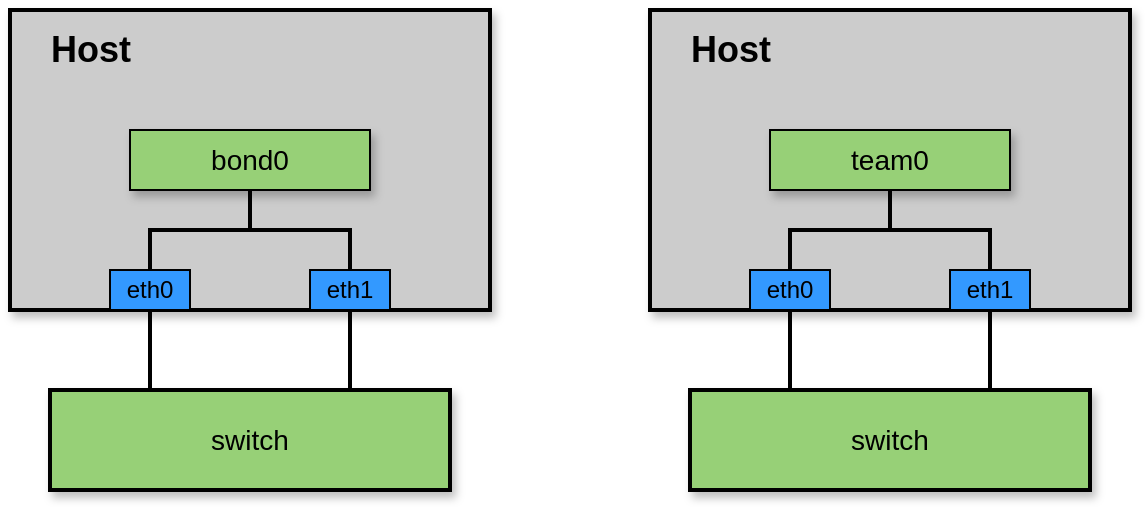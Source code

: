 <mxfile version="13.1.14" type="device"><diagram id="7U26s6v2oyI_hiLWyVBy" name="Page-1"><mxGraphModel dx="1186" dy="758" grid="1" gridSize="10" guides="1" tooltips="1" connect="1" arrows="1" fold="1" page="1" pageScale="1" pageWidth="850" pageHeight="1100" math="0" shadow="0"><root><mxCell id="0"/><mxCell id="1" parent="0"/><mxCell id="3jdmNNu2HWNOzYgyyhGM-11" value="" style="rounded=0;whiteSpace=wrap;html=1;fillColor=#CCCCCC;shadow=1;strokeWidth=2;" parent="1" vertex="1"><mxGeometry x="80" y="280" width="240" height="150" as="geometry"/></mxCell><mxCell id="3jdmNNu2HWNOzYgyyhGM-72" style="endArrow=none;edgeStyle=orthogonalEdgeStyle;rounded=0;orthogonalLoop=1;jettySize=auto;html=1;exitX=0.5;exitY=1;exitDx=0;exitDy=0;entryX=0.5;entryY=0;entryDx=0;entryDy=0;strokeWidth=2;" parent="1" source="3jdmNNu2HWNOzYgyyhGM-9" target="3jdmNNu2HWNOzYgyyhGM-16" edge="1"><mxGeometry relative="1" as="geometry"/></mxCell><mxCell id="3jdmNNu2HWNOzYgyyhGM-9" value="&lt;font style=&quot;font-size: 14px&quot;&gt;bond0&lt;/font&gt;" style="rounded=0;whiteSpace=wrap;html=1;fillColor=#97D077;shadow=1;strokeWidth=1;" parent="1" vertex="1"><mxGeometry x="140" y="340" width="120" height="30" as="geometry"/></mxCell><mxCell id="3jdmNNu2HWNOzYgyyhGM-13" value="&lt;font style=&quot;font-size: 14px&quot;&gt;switch&lt;/font&gt;" style="rounded=0;whiteSpace=wrap;html=1;fillColor=#97D077;shadow=1;strokeWidth=2;" parent="1" vertex="1"><mxGeometry x="100" y="470" width="200" height="50" as="geometry"/></mxCell><mxCell id="3jdmNNu2HWNOzYgyyhGM-16" value="eth0" style="rounded=0;whiteSpace=wrap;html=1;fillColor=#3399FF;" parent="1" vertex="1"><mxGeometry x="130" y="410" width="40" height="20" as="geometry"/></mxCell><mxCell id="3jdmNNu2HWNOzYgyyhGM-28" value="&lt;font style=&quot;font-size: 18px&quot;&gt;&lt;b&gt;Host&lt;/b&gt;&lt;/font&gt;" style="text;html=1;align=center;verticalAlign=middle;resizable=0;points=[];autosize=1;fillColor=none;" parent="1" vertex="1"><mxGeometry x="90" y="290" width="60" height="20" as="geometry"/></mxCell><mxCell id="GI7ZwwJfIlWwmC8t-FMO-1" value="eth1" style="rounded=0;whiteSpace=wrap;html=1;fillColor=#3399FF;" vertex="1" parent="1"><mxGeometry x="230" y="410" width="40" height="20" as="geometry"/></mxCell><mxCell id="GI7ZwwJfIlWwmC8t-FMO-2" value="" style="endArrow=none;html=1;entryX=0.5;entryY=1;entryDx=0;entryDy=0;exitX=0.25;exitY=0;exitDx=0;exitDy=0;strokeWidth=2;" edge="1" parent="1" source="3jdmNNu2HWNOzYgyyhGM-13" target="3jdmNNu2HWNOzYgyyhGM-16"><mxGeometry width="50" height="50" relative="1" as="geometry"><mxPoint x="-10" y="540" as="sourcePoint"/><mxPoint x="40" y="490" as="targetPoint"/></mxGeometry></mxCell><mxCell id="GI7ZwwJfIlWwmC8t-FMO-3" value="" style="endArrow=none;html=1;entryX=0.5;entryY=1;entryDx=0;entryDy=0;exitX=0.75;exitY=0;exitDx=0;exitDy=0;strokeWidth=2;" edge="1" parent="1" source="3jdmNNu2HWNOzYgyyhGM-13" target="GI7ZwwJfIlWwmC8t-FMO-1"><mxGeometry width="50" height="50" relative="1" as="geometry"><mxPoint x="-30" y="500" as="sourcePoint"/><mxPoint x="20" y="450" as="targetPoint"/></mxGeometry></mxCell><mxCell id="GI7ZwwJfIlWwmC8t-FMO-4" style="endArrow=none;edgeStyle=orthogonalEdgeStyle;rounded=0;orthogonalLoop=1;jettySize=auto;html=1;exitX=0.5;exitY=1;exitDx=0;exitDy=0;entryX=0.5;entryY=0;entryDx=0;entryDy=0;strokeWidth=2;" edge="1" parent="1" source="3jdmNNu2HWNOzYgyyhGM-9" target="GI7ZwwJfIlWwmC8t-FMO-1"><mxGeometry relative="1" as="geometry"><mxPoint x="210" y="380" as="sourcePoint"/><mxPoint x="160" y="420" as="targetPoint"/></mxGeometry></mxCell><mxCell id="GI7ZwwJfIlWwmC8t-FMO-5" value="" style="rounded=0;whiteSpace=wrap;html=1;fillColor=#CCCCCC;shadow=1;strokeWidth=2;" vertex="1" parent="1"><mxGeometry x="400" y="280" width="240" height="150" as="geometry"/></mxCell><mxCell id="GI7ZwwJfIlWwmC8t-FMO-6" style="endArrow=none;edgeStyle=orthogonalEdgeStyle;rounded=0;orthogonalLoop=1;jettySize=auto;html=1;exitX=0.5;exitY=1;exitDx=0;exitDy=0;entryX=0.5;entryY=0;entryDx=0;entryDy=0;strokeWidth=2;" edge="1" parent="1" source="GI7ZwwJfIlWwmC8t-FMO-7" target="GI7ZwwJfIlWwmC8t-FMO-9"><mxGeometry relative="1" as="geometry"/></mxCell><mxCell id="GI7ZwwJfIlWwmC8t-FMO-7" value="&lt;font style=&quot;font-size: 14px&quot;&gt;team0&lt;/font&gt;" style="rounded=0;whiteSpace=wrap;html=1;fillColor=#97D077;shadow=1;strokeWidth=1;" vertex="1" parent="1"><mxGeometry x="460" y="340" width="120" height="30" as="geometry"/></mxCell><mxCell id="GI7ZwwJfIlWwmC8t-FMO-8" value="&lt;font style=&quot;font-size: 14px&quot;&gt;switch&lt;/font&gt;" style="rounded=0;whiteSpace=wrap;html=1;fillColor=#97D077;shadow=1;strokeWidth=2;" vertex="1" parent="1"><mxGeometry x="420" y="470" width="200" height="50" as="geometry"/></mxCell><mxCell id="GI7ZwwJfIlWwmC8t-FMO-9" value="eth0" style="rounded=0;whiteSpace=wrap;html=1;fillColor=#3399FF;" vertex="1" parent="1"><mxGeometry x="450" y="410" width="40" height="20" as="geometry"/></mxCell><mxCell id="GI7ZwwJfIlWwmC8t-FMO-10" value="&lt;font style=&quot;font-size: 18px&quot;&gt;&lt;b&gt;Host&lt;/b&gt;&lt;/font&gt;" style="text;html=1;align=center;verticalAlign=middle;resizable=0;points=[];autosize=1;fillColor=none;" vertex="1" parent="1"><mxGeometry x="410" y="290" width="60" height="20" as="geometry"/></mxCell><mxCell id="GI7ZwwJfIlWwmC8t-FMO-11" value="eth1" style="rounded=0;whiteSpace=wrap;html=1;fillColor=#3399FF;" vertex="1" parent="1"><mxGeometry x="550" y="410" width="40" height="20" as="geometry"/></mxCell><mxCell id="GI7ZwwJfIlWwmC8t-FMO-12" value="" style="endArrow=none;html=1;entryX=0.5;entryY=1;entryDx=0;entryDy=0;exitX=0.25;exitY=0;exitDx=0;exitDy=0;strokeWidth=2;" edge="1" parent="1" source="GI7ZwwJfIlWwmC8t-FMO-8" target="GI7ZwwJfIlWwmC8t-FMO-9"><mxGeometry width="50" height="50" relative="1" as="geometry"><mxPoint x="310" y="540" as="sourcePoint"/><mxPoint x="360" y="490" as="targetPoint"/></mxGeometry></mxCell><mxCell id="GI7ZwwJfIlWwmC8t-FMO-13" value="" style="endArrow=none;html=1;entryX=0.5;entryY=1;entryDx=0;entryDy=0;exitX=0.75;exitY=0;exitDx=0;exitDy=0;strokeWidth=2;" edge="1" parent="1" source="GI7ZwwJfIlWwmC8t-FMO-8" target="GI7ZwwJfIlWwmC8t-FMO-11"><mxGeometry width="50" height="50" relative="1" as="geometry"><mxPoint x="290" y="500" as="sourcePoint"/><mxPoint x="340" y="450" as="targetPoint"/></mxGeometry></mxCell><mxCell id="GI7ZwwJfIlWwmC8t-FMO-14" style="endArrow=none;edgeStyle=orthogonalEdgeStyle;rounded=0;orthogonalLoop=1;jettySize=auto;html=1;exitX=0.5;exitY=1;exitDx=0;exitDy=0;entryX=0.5;entryY=0;entryDx=0;entryDy=0;strokeWidth=2;" edge="1" parent="1" source="GI7ZwwJfIlWwmC8t-FMO-7" target="GI7ZwwJfIlWwmC8t-FMO-11"><mxGeometry relative="1" as="geometry"><mxPoint x="530" y="380" as="sourcePoint"/><mxPoint x="480" y="420" as="targetPoint"/></mxGeometry></mxCell></root></mxGraphModel></diagram></mxfile>
